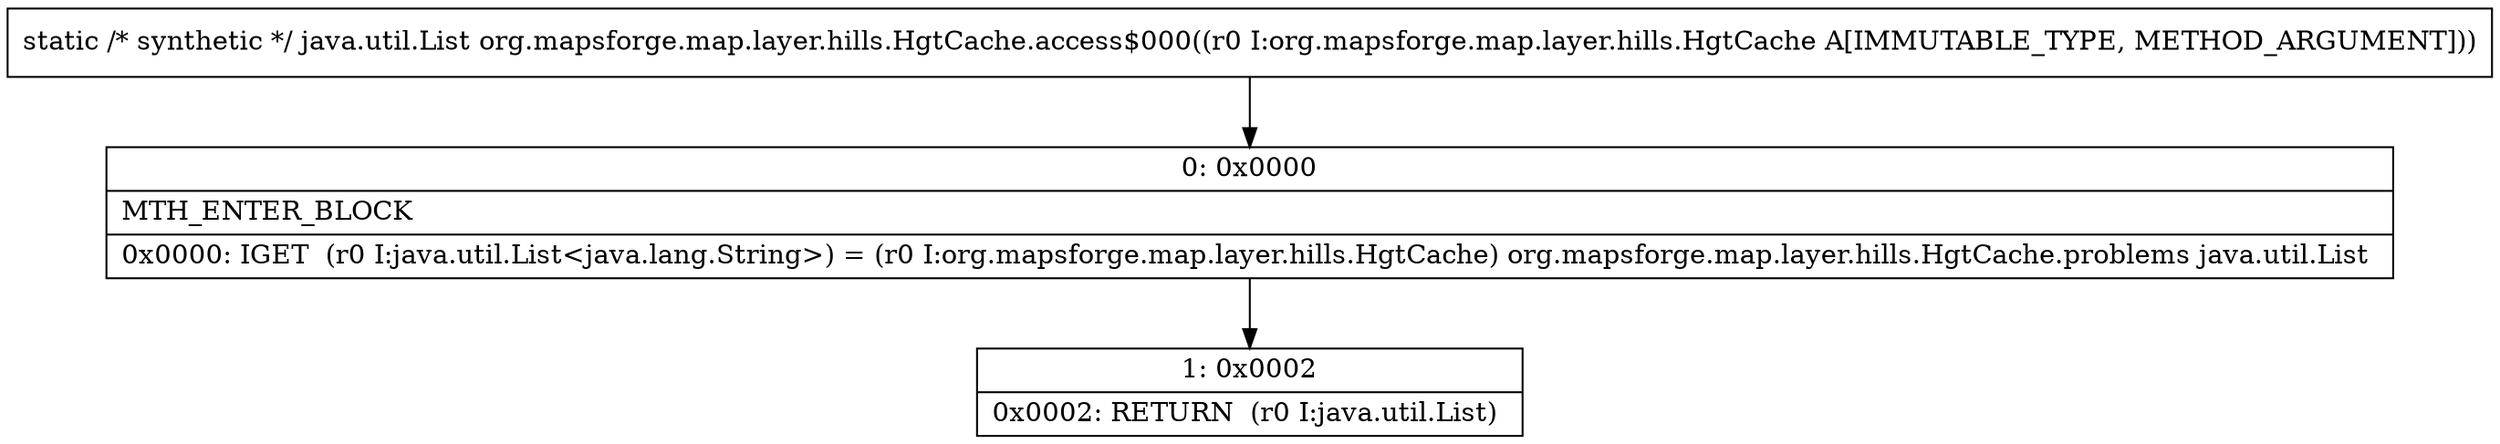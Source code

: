 digraph "CFG fororg.mapsforge.map.layer.hills.HgtCache.access$000(Lorg\/mapsforge\/map\/layer\/hills\/HgtCache;)Ljava\/util\/List;" {
Node_0 [shape=record,label="{0\:\ 0x0000|MTH_ENTER_BLOCK\l|0x0000: IGET  (r0 I:java.util.List\<java.lang.String\>) = (r0 I:org.mapsforge.map.layer.hills.HgtCache) org.mapsforge.map.layer.hills.HgtCache.problems java.util.List \l}"];
Node_1 [shape=record,label="{1\:\ 0x0002|0x0002: RETURN  (r0 I:java.util.List) \l}"];
MethodNode[shape=record,label="{static \/* synthetic *\/ java.util.List org.mapsforge.map.layer.hills.HgtCache.access$000((r0 I:org.mapsforge.map.layer.hills.HgtCache A[IMMUTABLE_TYPE, METHOD_ARGUMENT])) }"];
MethodNode -> Node_0;
Node_0 -> Node_1;
}


